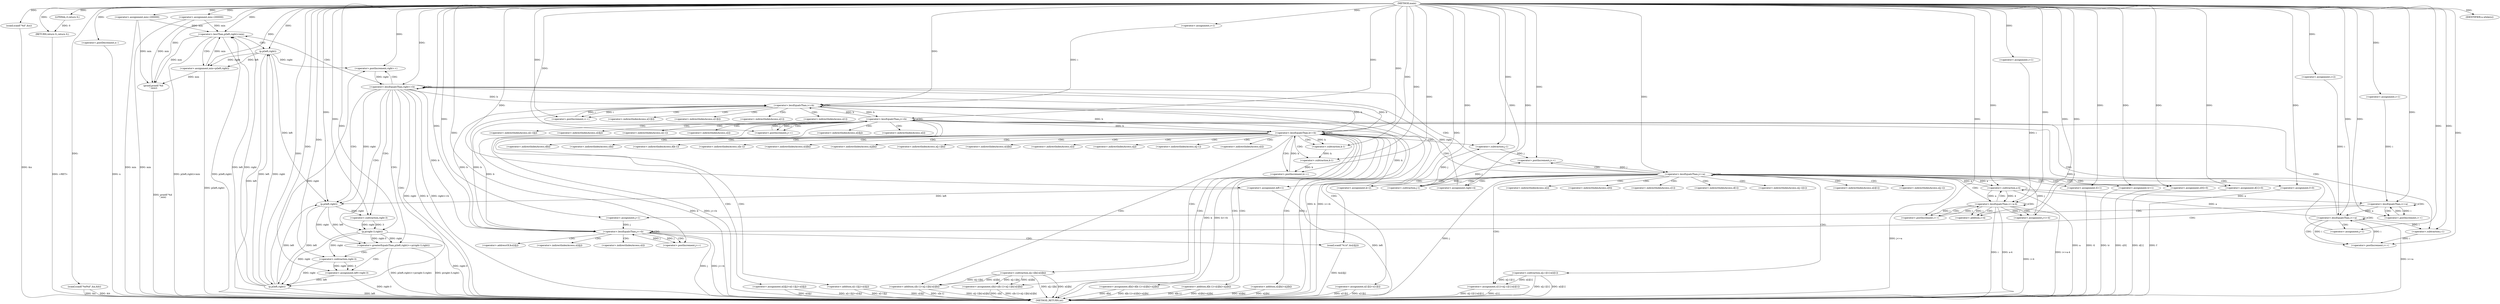 digraph "main" {  
"1000172" [label = "(METHOD,main)" ]
"1000452" [label = "(METHOD_RETURN,int)" ]
"1000178" [label = "(<operator>.assignment,min=200000)" ]
"1000194" [label = "(scanf,scanf(\"%d\",&n))" ]
"1000450" [label = "(RETURN,return 0;,return 0;)" ]
"1000199" [label = "(IDENTIFIER,n,while(n))" ]
"1000451" [label = "(LITERAL,0,return 0;)" ]
"1000201" [label = "(scanf,scanf(\"%d%d\",&a,&b))" ]
"1000442" [label = "(<operator>.postDecrement,n--)" ]
"1000444" [label = "(printf,printf(\"%d\n\",min))" ]
"1000447" [label = "(<operator>.assignment,min=200000)" ]
"1000208" [label = "(<operator>.assignment,i=1)" ]
"1000211" [label = "(<operator>.lessEqualsThan,i<=a)" ]
"1000214" [label = "(<operator>.postIncrement,i++)" ]
"1000234" [label = "(<operator>.assignment,i=1)" ]
"1000237" [label = "(<operator>.lessEqualsThan,i<=b)" ]
"1000240" [label = "(<operator>.postIncrement,i++)" ]
"1000242" [label = "(<operator>.assignment,x[1][i]=s[1][i])" ]
"1000254" [label = "(<operator>.assignment,i=2)" ]
"1000257" [label = "(<operator>.lessEqualsThan,i<=a)" ]
"1000260" [label = "(<operator>.postIncrement,i++)" ]
"1000291" [label = "(<operator>.assignment,i=1)" ]
"1000294" [label = "(<operator>.lessEqualsThan,i<=a-4)" ]
"1000299" [label = "(<operator>.postIncrement,i++)" ]
"1000217" [label = "(<operator>.assignment,j=1)" ]
"1000220" [label = "(<operator>.lessEqualsThan,j<=b)" ]
"1000223" [label = "(<operator>.postIncrement,j++)" ]
"1000225" [label = "(scanf,scanf(\"%1d\",&s[i][j]))" ]
"1000263" [label = "(<operator>.assignment,j=1)" ]
"1000266" [label = "(<operator>.lessEqualsThan,j<=b)" ]
"1000269" [label = "(<operator>.postIncrement,j++)" ]
"1000271" [label = "(<operator>.assignment,x[i][j]=x[i-1][j]+s[i][j])" ]
"1000302" [label = "(<operator>.assignment,j=i+4)" ]
"1000307" [label = "(<operator>.lessEqualsThan,j<=a)" ]
"1000310" [label = "(<operator>.postIncrement,j++)" ]
"1000296" [label = "(<operator>.subtraction,a-4)" ]
"1000313" [label = "(<operator>.assignment,f=0)" ]
"1000316" [label = "(<operator>.assignment,left=1)" ]
"1000319" [label = "(<operator>.assignment,right=4)" ]
"1000322" [label = "(<operator>.assignment,tl=1)" ]
"1000325" [label = "(<operator>.assignment,tr=1)" ]
"1000328" [label = "(<operator>.assignment,c[0]=0)" ]
"1000333" [label = "(<operator>.assignment,c[1]=x[j-1][1]-x[i][1])" ]
"1000350" [label = "(<operator>.assignment,d[1]=0)" ]
"1000277" [label = "(<operator>.addition,x[i-1][j]+s[i][j])" ]
"1000304" [label = "(<operator>.addition,i+4)" ]
"1000356" [label = "(<operator>.assignment,k=2)" ]
"1000359" [label = "(<operator>.lessEqualsThan,k<=b)" ]
"1000362" [label = "(<operator>.postIncrement,k++)" ]
"1000410" [label = "(<operator>.lessEqualsThan,right<=b)" ]
"1000337" [label = "(<operator>.subtraction,x[j-1][1]-x[i][1])" ]
"1000365" [label = "(<operator>.assignment,d[k]=d[k-1]+s[i][k]+s[j][k])" ]
"1000386" [label = "(<operator>.assignment,c[k]=c[k-1]+x[j-1][k]-x[i][k])" ]
"1000440" [label = "(<operator>.postIncrement,right++)" ]
"1000415" [label = "(<operator>.greaterEqualsThan,p(left,right)>=p(right-3,right))" ]
"1000424" [label = "(<operator>.assignment,left=right-3)" ]
"1000430" [label = "(<operator>.lessThan,p(left,right)<min)" ]
"1000435" [label = "(<operator>.assignment,min=p(left,right))" ]
"1000281" [label = "(<operator>.subtraction,i-1)" ]
"1000369" [label = "(<operator>.addition,d[k-1]+s[i][k]+s[j][k])" ]
"1000390" [label = "(<operator>.addition,c[k-1]+x[j-1][k]-x[i][k])" ]
"1000341" [label = "(<operator>.subtraction,j-1)" ]
"1000375" [label = "(<operator>.addition,s[i][k]+s[j][k])" ]
"1000396" [label = "(<operator>.subtraction,x[j-1][k]-x[i][k])" ]
"1000416" [label = "(p,p(left,right))" ]
"1000419" [label = "(p,p(right-3,right))" ]
"1000426" [label = "(<operator>.subtraction,right-3)" ]
"1000431" [label = "(p,p(left,right))" ]
"1000437" [label = "(p,p(left,right))" ]
"1000372" [label = "(<operator>.subtraction,k-1)" ]
"1000393" [label = "(<operator>.subtraction,k-1)" ]
"1000420" [label = "(<operator>.subtraction,right-3)" ]
"1000400" [label = "(<operator>.subtraction,j-1)" ]
"1000243" [label = "(<operator>.indirectIndexAccess,x[1][i])" ]
"1000248" [label = "(<operator>.indirectIndexAccess,s[1][i])" ]
"1000227" [label = "(<operator>.addressOf,&s[i][j])" ]
"1000244" [label = "(<operator>.indirectIndexAccess,x[1])" ]
"1000249" [label = "(<operator>.indirectIndexAccess,s[1])" ]
"1000272" [label = "(<operator>.indirectIndexAccess,x[i][j])" ]
"1000228" [label = "(<operator>.indirectIndexAccess,s[i][j])" ]
"1000273" [label = "(<operator>.indirectIndexAccess,x[i])" ]
"1000278" [label = "(<operator>.indirectIndexAccess,x[i-1][j])" ]
"1000285" [label = "(<operator>.indirectIndexAccess,s[i][j])" ]
"1000329" [label = "(<operator>.indirectIndexAccess,c[0])" ]
"1000334" [label = "(<operator>.indirectIndexAccess,c[1])" ]
"1000351" [label = "(<operator>.indirectIndexAccess,d[1])" ]
"1000229" [label = "(<operator>.indirectIndexAccess,s[i])" ]
"1000279" [label = "(<operator>.indirectIndexAccess,x[i-1])" ]
"1000286" [label = "(<operator>.indirectIndexAccess,s[i])" ]
"1000338" [label = "(<operator>.indirectIndexAccess,x[j-1][1])" ]
"1000345" [label = "(<operator>.indirectIndexAccess,x[i][1])" ]
"1000339" [label = "(<operator>.indirectIndexAccess,x[j-1])" ]
"1000346" [label = "(<operator>.indirectIndexAccess,x[i])" ]
"1000366" [label = "(<operator>.indirectIndexAccess,d[k])" ]
"1000387" [label = "(<operator>.indirectIndexAccess,c[k])" ]
"1000370" [label = "(<operator>.indirectIndexAccess,d[k-1])" ]
"1000391" [label = "(<operator>.indirectIndexAccess,c[k-1])" ]
"1000376" [label = "(<operator>.indirectIndexAccess,s[i][k])" ]
"1000381" [label = "(<operator>.indirectIndexAccess,s[j][k])" ]
"1000397" [label = "(<operator>.indirectIndexAccess,x[j-1][k])" ]
"1000404" [label = "(<operator>.indirectIndexAccess,x[i][k])" ]
"1000377" [label = "(<operator>.indirectIndexAccess,s[i])" ]
"1000382" [label = "(<operator>.indirectIndexAccess,s[j])" ]
"1000398" [label = "(<operator>.indirectIndexAccess,x[j-1])" ]
"1000405" [label = "(<operator>.indirectIndexAccess,x[i])" ]
  "1000178" -> "1000452"  [ label = "DDG: min"] 
  "1000194" -> "1000452"  [ label = "DDG: &n"] 
  "1000201" -> "1000452"  [ label = "DDG: &a"] 
  "1000201" -> "1000452"  [ label = "DDG: &b"] 
  "1000237" -> "1000452"  [ label = "DDG: b"] 
  "1000237" -> "1000452"  [ label = "DDG: i<=b"] 
  "1000257" -> "1000452"  [ label = "DDG: i<=a"] 
  "1000294" -> "1000452"  [ label = "DDG: i"] 
  "1000296" -> "1000452"  [ label = "DDG: a"] 
  "1000294" -> "1000452"  [ label = "DDG: a-4"] 
  "1000294" -> "1000452"  [ label = "DDG: i<=a-4"] 
  "1000442" -> "1000452"  [ label = "DDG: n"] 
  "1000444" -> "1000452"  [ label = "DDG: printf(\"%d\n\",min)"] 
  "1000447" -> "1000452"  [ label = "DDG: min"] 
  "1000302" -> "1000452"  [ label = "DDG: i+4"] 
  "1000307" -> "1000452"  [ label = "DDG: j"] 
  "1000307" -> "1000452"  [ label = "DDG: j<=a"] 
  "1000313" -> "1000452"  [ label = "DDG: f"] 
  "1000316" -> "1000452"  [ label = "DDG: left"] 
  "1000322" -> "1000452"  [ label = "DDG: tl"] 
  "1000325" -> "1000452"  [ label = "DDG: tr"] 
  "1000328" -> "1000452"  [ label = "DDG: c[0]"] 
  "1000333" -> "1000452"  [ label = "DDG: c[1]"] 
  "1000337" -> "1000452"  [ label = "DDG: x[j-1][1]"] 
  "1000337" -> "1000452"  [ label = "DDG: x[i][1]"] 
  "1000333" -> "1000452"  [ label = "DDG: x[j-1][1]-x[i][1]"] 
  "1000350" -> "1000452"  [ label = "DDG: d[1]"] 
  "1000359" -> "1000452"  [ label = "DDG: k"] 
  "1000359" -> "1000452"  [ label = "DDG: k<=b"] 
  "1000410" -> "1000452"  [ label = "DDG: right"] 
  "1000410" -> "1000452"  [ label = "DDG: b"] 
  "1000410" -> "1000452"  [ label = "DDG: right<=b"] 
  "1000419" -> "1000452"  [ label = "DDG: right-3"] 
  "1000415" -> "1000452"  [ label = "DDG: p(right-3,right)"] 
  "1000415" -> "1000452"  [ label = "DDG: p(left,right)>=p(right-3,right)"] 
  "1000424" -> "1000452"  [ label = "DDG: right-3"] 
  "1000431" -> "1000452"  [ label = "DDG: left"] 
  "1000430" -> "1000452"  [ label = "DDG: p(left,right)"] 
  "1000430" -> "1000452"  [ label = "DDG: p(left,right)<min"] 
  "1000437" -> "1000452"  [ label = "DDG: left"] 
  "1000435" -> "1000452"  [ label = "DDG: p(left,right)"] 
  "1000365" -> "1000452"  [ label = "DDG: d[k]"] 
  "1000369" -> "1000452"  [ label = "DDG: d[k-1]"] 
  "1000375" -> "1000452"  [ label = "DDG: s[i][k]"] 
  "1000375" -> "1000452"  [ label = "DDG: s[j][k]"] 
  "1000369" -> "1000452"  [ label = "DDG: s[i][k]+s[j][k]"] 
  "1000365" -> "1000452"  [ label = "DDG: d[k-1]+s[i][k]+s[j][k]"] 
  "1000386" -> "1000452"  [ label = "DDG: c[k]"] 
  "1000390" -> "1000452"  [ label = "DDG: c[k-1]"] 
  "1000396" -> "1000452"  [ label = "DDG: x[j-1][k]"] 
  "1000396" -> "1000452"  [ label = "DDG: x[i][k]"] 
  "1000390" -> "1000452"  [ label = "DDG: x[j-1][k]-x[i][k]"] 
  "1000386" -> "1000452"  [ label = "DDG: c[k-1]+x[j-1][k]-x[i][k]"] 
  "1000266" -> "1000452"  [ label = "DDG: j"] 
  "1000266" -> "1000452"  [ label = "DDG: b"] 
  "1000266" -> "1000452"  [ label = "DDG: j<=b"] 
  "1000271" -> "1000452"  [ label = "DDG: x[i][j]"] 
  "1000277" -> "1000452"  [ label = "DDG: x[i-1][j]"] 
  "1000277" -> "1000452"  [ label = "DDG: s[i][j]"] 
  "1000271" -> "1000452"  [ label = "DDG: x[i-1][j]+s[i][j]"] 
  "1000242" -> "1000452"  [ label = "DDG: x[1][i]"] 
  "1000242" -> "1000452"  [ label = "DDG: s[1][i]"] 
  "1000220" -> "1000452"  [ label = "DDG: j"] 
  "1000220" -> "1000452"  [ label = "DDG: j<=b"] 
  "1000225" -> "1000452"  [ label = "DDG: &s[i][j]"] 
  "1000450" -> "1000452"  [ label = "DDG: <RET>"] 
  "1000172" -> "1000178"  [ label = "DDG: "] 
  "1000172" -> "1000194"  [ label = "DDG: "] 
  "1000451" -> "1000450"  [ label = "DDG: 0"] 
  "1000172" -> "1000450"  [ label = "DDG: "] 
  "1000172" -> "1000199"  [ label = "DDG: "] 
  "1000172" -> "1000451"  [ label = "DDG: "] 
  "1000172" -> "1000201"  [ label = "DDG: "] 
  "1000172" -> "1000447"  [ label = "DDG: "] 
  "1000172" -> "1000208"  [ label = "DDG: "] 
  "1000172" -> "1000234"  [ label = "DDG: "] 
  "1000172" -> "1000254"  [ label = "DDG: "] 
  "1000172" -> "1000291"  [ label = "DDG: "] 
  "1000172" -> "1000442"  [ label = "DDG: "] 
  "1000172" -> "1000444"  [ label = "DDG: "] 
  "1000178" -> "1000444"  [ label = "DDG: min"] 
  "1000447" -> "1000444"  [ label = "DDG: min"] 
  "1000430" -> "1000444"  [ label = "DDG: min"] 
  "1000435" -> "1000444"  [ label = "DDG: min"] 
  "1000208" -> "1000211"  [ label = "DDG: i"] 
  "1000214" -> "1000211"  [ label = "DDG: i"] 
  "1000172" -> "1000211"  [ label = "DDG: "] 
  "1000296" -> "1000211"  [ label = "DDG: a"] 
  "1000211" -> "1000214"  [ label = "DDG: i"] 
  "1000172" -> "1000214"  [ label = "DDG: "] 
  "1000172" -> "1000217"  [ label = "DDG: "] 
  "1000172" -> "1000225"  [ label = "DDG: "] 
  "1000234" -> "1000237"  [ label = "DDG: i"] 
  "1000240" -> "1000237"  [ label = "DDG: i"] 
  "1000172" -> "1000237"  [ label = "DDG: "] 
  "1000410" -> "1000237"  [ label = "DDG: b"] 
  "1000266" -> "1000237"  [ label = "DDG: b"] 
  "1000220" -> "1000237"  [ label = "DDG: b"] 
  "1000237" -> "1000240"  [ label = "DDG: i"] 
  "1000172" -> "1000240"  [ label = "DDG: "] 
  "1000254" -> "1000257"  [ label = "DDG: i"] 
  "1000260" -> "1000257"  [ label = "DDG: i"] 
  "1000172" -> "1000257"  [ label = "DDG: "] 
  "1000211" -> "1000257"  [ label = "DDG: a"] 
  "1000257" -> "1000260"  [ label = "DDG: i"] 
  "1000281" -> "1000260"  [ label = "DDG: i"] 
  "1000172" -> "1000260"  [ label = "DDG: "] 
  "1000172" -> "1000263"  [ label = "DDG: "] 
  "1000291" -> "1000294"  [ label = "DDG: i"] 
  "1000299" -> "1000294"  [ label = "DDG: i"] 
  "1000172" -> "1000294"  [ label = "DDG: "] 
  "1000296" -> "1000294"  [ label = "DDG: a"] 
  "1000296" -> "1000294"  [ label = "DDG: 4"] 
  "1000172" -> "1000299"  [ label = "DDG: "] 
  "1000294" -> "1000299"  [ label = "DDG: i"] 
  "1000294" -> "1000302"  [ label = "DDG: i"] 
  "1000172" -> "1000302"  [ label = "DDG: "] 
  "1000217" -> "1000220"  [ label = "DDG: j"] 
  "1000223" -> "1000220"  [ label = "DDG: j"] 
  "1000172" -> "1000220"  [ label = "DDG: "] 
  "1000237" -> "1000220"  [ label = "DDG: b"] 
  "1000410" -> "1000220"  [ label = "DDG: b"] 
  "1000266" -> "1000220"  [ label = "DDG: b"] 
  "1000220" -> "1000223"  [ label = "DDG: j"] 
  "1000172" -> "1000223"  [ label = "DDG: "] 
  "1000263" -> "1000266"  [ label = "DDG: j"] 
  "1000269" -> "1000266"  [ label = "DDG: j"] 
  "1000172" -> "1000266"  [ label = "DDG: "] 
  "1000237" -> "1000266"  [ label = "DDG: b"] 
  "1000266" -> "1000269"  [ label = "DDG: j"] 
  "1000172" -> "1000269"  [ label = "DDG: "] 
  "1000257" -> "1000296"  [ label = "DDG: a"] 
  "1000307" -> "1000296"  [ label = "DDG: a"] 
  "1000172" -> "1000296"  [ label = "DDG: "] 
  "1000302" -> "1000307"  [ label = "DDG: j"] 
  "1000310" -> "1000307"  [ label = "DDG: j"] 
  "1000172" -> "1000307"  [ label = "DDG: "] 
  "1000296" -> "1000307"  [ label = "DDG: a"] 
  "1000341" -> "1000310"  [ label = "DDG: j"] 
  "1000400" -> "1000310"  [ label = "DDG: j"] 
  "1000172" -> "1000310"  [ label = "DDG: "] 
  "1000172" -> "1000313"  [ label = "DDG: "] 
  "1000172" -> "1000316"  [ label = "DDG: "] 
  "1000172" -> "1000319"  [ label = "DDG: "] 
  "1000172" -> "1000322"  [ label = "DDG: "] 
  "1000172" -> "1000325"  [ label = "DDG: "] 
  "1000172" -> "1000328"  [ label = "DDG: "] 
  "1000337" -> "1000333"  [ label = "DDG: x[i][1]"] 
  "1000337" -> "1000333"  [ label = "DDG: x[j-1][1]"] 
  "1000172" -> "1000350"  [ label = "DDG: "] 
  "1000294" -> "1000304"  [ label = "DDG: i"] 
  "1000172" -> "1000304"  [ label = "DDG: "] 
  "1000172" -> "1000356"  [ label = "DDG: "] 
  "1000356" -> "1000359"  [ label = "DDG: k"] 
  "1000362" -> "1000359"  [ label = "DDG: k"] 
  "1000172" -> "1000359"  [ label = "DDG: "] 
  "1000237" -> "1000359"  [ label = "DDG: b"] 
  "1000410" -> "1000359"  [ label = "DDG: b"] 
  "1000266" -> "1000359"  [ label = "DDG: b"] 
  "1000393" -> "1000362"  [ label = "DDG: k"] 
  "1000172" -> "1000362"  [ label = "DDG: "] 
  "1000396" -> "1000386"  [ label = "DDG: x[j-1][k]"] 
  "1000396" -> "1000386"  [ label = "DDG: x[i][k]"] 
  "1000319" -> "1000410"  [ label = "DDG: right"] 
  "1000440" -> "1000410"  [ label = "DDG: right"] 
  "1000172" -> "1000410"  [ label = "DDG: "] 
  "1000359" -> "1000410"  [ label = "DDG: b"] 
  "1000426" -> "1000424"  [ label = "DDG: 3"] 
  "1000426" -> "1000424"  [ label = "DDG: right"] 
  "1000437" -> "1000435"  [ label = "DDG: right"] 
  "1000437" -> "1000435"  [ label = "DDG: left"] 
  "1000431" -> "1000440"  [ label = "DDG: right"] 
  "1000437" -> "1000440"  [ label = "DDG: right"] 
  "1000172" -> "1000440"  [ label = "DDG: "] 
  "1000257" -> "1000281"  [ label = "DDG: i"] 
  "1000172" -> "1000281"  [ label = "DDG: "] 
  "1000396" -> "1000390"  [ label = "DDG: x[j-1][k]"] 
  "1000396" -> "1000390"  [ label = "DDG: x[i][k]"] 
  "1000416" -> "1000415"  [ label = "DDG: right"] 
  "1000416" -> "1000415"  [ label = "DDG: left"] 
  "1000419" -> "1000415"  [ label = "DDG: right"] 
  "1000419" -> "1000415"  [ label = "DDG: right-3"] 
  "1000172" -> "1000424"  [ label = "DDG: "] 
  "1000431" -> "1000430"  [ label = "DDG: left"] 
  "1000431" -> "1000430"  [ label = "DDG: right"] 
  "1000178" -> "1000430"  [ label = "DDG: min"] 
  "1000447" -> "1000430"  [ label = "DDG: min"] 
  "1000435" -> "1000430"  [ label = "DDG: min"] 
  "1000172" -> "1000430"  [ label = "DDG: "] 
  "1000172" -> "1000435"  [ label = "DDG: "] 
  "1000307" -> "1000341"  [ label = "DDG: j"] 
  "1000172" -> "1000341"  [ label = "DDG: "] 
  "1000316" -> "1000416"  [ label = "DDG: left"] 
  "1000431" -> "1000416"  [ label = "DDG: left"] 
  "1000437" -> "1000416"  [ label = "DDG: left"] 
  "1000172" -> "1000416"  [ label = "DDG: "] 
  "1000410" -> "1000416"  [ label = "DDG: right"] 
  "1000420" -> "1000419"  [ label = "DDG: 3"] 
  "1000420" -> "1000419"  [ label = "DDG: right"] 
  "1000172" -> "1000419"  [ label = "DDG: "] 
  "1000419" -> "1000426"  [ label = "DDG: right"] 
  "1000172" -> "1000426"  [ label = "DDG: "] 
  "1000416" -> "1000431"  [ label = "DDG: left"] 
  "1000424" -> "1000431"  [ label = "DDG: left"] 
  "1000172" -> "1000431"  [ label = "DDG: "] 
  "1000419" -> "1000431"  [ label = "DDG: right"] 
  "1000426" -> "1000431"  [ label = "DDG: right"] 
  "1000431" -> "1000437"  [ label = "DDG: left"] 
  "1000172" -> "1000437"  [ label = "DDG: "] 
  "1000431" -> "1000437"  [ label = "DDG: right"] 
  "1000359" -> "1000372"  [ label = "DDG: k"] 
  "1000172" -> "1000372"  [ label = "DDG: "] 
  "1000372" -> "1000393"  [ label = "DDG: k"] 
  "1000172" -> "1000393"  [ label = "DDG: "] 
  "1000416" -> "1000420"  [ label = "DDG: right"] 
  "1000172" -> "1000420"  [ label = "DDG: "] 
  "1000341" -> "1000400"  [ label = "DDG: j"] 
  "1000172" -> "1000400"  [ label = "DDG: "] 
  "1000211" -> "1000220"  [ label = "CDG: "] 
  "1000211" -> "1000214"  [ label = "CDG: "] 
  "1000211" -> "1000211"  [ label = "CDG: "] 
  "1000211" -> "1000217"  [ label = "CDG: "] 
  "1000237" -> "1000244"  [ label = "CDG: "] 
  "1000237" -> "1000242"  [ label = "CDG: "] 
  "1000237" -> "1000248"  [ label = "CDG: "] 
  "1000237" -> "1000240"  [ label = "CDG: "] 
  "1000237" -> "1000249"  [ label = "CDG: "] 
  "1000237" -> "1000243"  [ label = "CDG: "] 
  "1000237" -> "1000237"  [ label = "CDG: "] 
  "1000257" -> "1000260"  [ label = "CDG: "] 
  "1000257" -> "1000263"  [ label = "CDG: "] 
  "1000257" -> "1000257"  [ label = "CDG: "] 
  "1000257" -> "1000266"  [ label = "CDG: "] 
  "1000294" -> "1000294"  [ label = "CDG: "] 
  "1000294" -> "1000302"  [ label = "CDG: "] 
  "1000294" -> "1000307"  [ label = "CDG: "] 
  "1000294" -> "1000299"  [ label = "CDG: "] 
  "1000294" -> "1000304"  [ label = "CDG: "] 
  "1000294" -> "1000296"  [ label = "CDG: "] 
  "1000220" -> "1000220"  [ label = "CDG: "] 
  "1000220" -> "1000225"  [ label = "CDG: "] 
  "1000220" -> "1000227"  [ label = "CDG: "] 
  "1000220" -> "1000229"  [ label = "CDG: "] 
  "1000220" -> "1000223"  [ label = "CDG: "] 
  "1000220" -> "1000228"  [ label = "CDG: "] 
  "1000266" -> "1000281"  [ label = "CDG: "] 
  "1000266" -> "1000269"  [ label = "CDG: "] 
  "1000266" -> "1000286"  [ label = "CDG: "] 
  "1000266" -> "1000272"  [ label = "CDG: "] 
  "1000266" -> "1000271"  [ label = "CDG: "] 
  "1000266" -> "1000285"  [ label = "CDG: "] 
  "1000266" -> "1000277"  [ label = "CDG: "] 
  "1000266" -> "1000273"  [ label = "CDG: "] 
  "1000266" -> "1000279"  [ label = "CDG: "] 
  "1000266" -> "1000266"  [ label = "CDG: "] 
  "1000266" -> "1000278"  [ label = "CDG: "] 
  "1000307" -> "1000310"  [ label = "CDG: "] 
  "1000307" -> "1000316"  [ label = "CDG: "] 
  "1000307" -> "1000410"  [ label = "CDG: "] 
  "1000307" -> "1000334"  [ label = "CDG: "] 
  "1000307" -> "1000350"  [ label = "CDG: "] 
  "1000307" -> "1000307"  [ label = "CDG: "] 
  "1000307" -> "1000356"  [ label = "CDG: "] 
  "1000307" -> "1000319"  [ label = "CDG: "] 
  "1000307" -> "1000346"  [ label = "CDG: "] 
  "1000307" -> "1000325"  [ label = "CDG: "] 
  "1000307" -> "1000337"  [ label = "CDG: "] 
  "1000307" -> "1000345"  [ label = "CDG: "] 
  "1000307" -> "1000313"  [ label = "CDG: "] 
  "1000307" -> "1000338"  [ label = "CDG: "] 
  "1000307" -> "1000329"  [ label = "CDG: "] 
  "1000307" -> "1000339"  [ label = "CDG: "] 
  "1000307" -> "1000341"  [ label = "CDG: "] 
  "1000307" -> "1000333"  [ label = "CDG: "] 
  "1000307" -> "1000359"  [ label = "CDG: "] 
  "1000307" -> "1000328"  [ label = "CDG: "] 
  "1000307" -> "1000351"  [ label = "CDG: "] 
  "1000307" -> "1000322"  [ label = "CDG: "] 
  "1000359" -> "1000362"  [ label = "CDG: "] 
  "1000359" -> "1000387"  [ label = "CDG: "] 
  "1000359" -> "1000396"  [ label = "CDG: "] 
  "1000359" -> "1000370"  [ label = "CDG: "] 
  "1000359" -> "1000404"  [ label = "CDG: "] 
  "1000359" -> "1000398"  [ label = "CDG: "] 
  "1000359" -> "1000382"  [ label = "CDG: "] 
  "1000359" -> "1000376"  [ label = "CDG: "] 
  "1000359" -> "1000391"  [ label = "CDG: "] 
  "1000359" -> "1000400"  [ label = "CDG: "] 
  "1000359" -> "1000377"  [ label = "CDG: "] 
  "1000359" -> "1000393"  [ label = "CDG: "] 
  "1000359" -> "1000372"  [ label = "CDG: "] 
  "1000359" -> "1000381"  [ label = "CDG: "] 
  "1000359" -> "1000369"  [ label = "CDG: "] 
  "1000359" -> "1000405"  [ label = "CDG: "] 
  "1000359" -> "1000375"  [ label = "CDG: "] 
  "1000359" -> "1000386"  [ label = "CDG: "] 
  "1000359" -> "1000397"  [ label = "CDG: "] 
  "1000359" -> "1000359"  [ label = "CDG: "] 
  "1000359" -> "1000365"  [ label = "CDG: "] 
  "1000359" -> "1000366"  [ label = "CDG: "] 
  "1000359" -> "1000390"  [ label = "CDG: "] 
  "1000410" -> "1000430"  [ label = "CDG: "] 
  "1000410" -> "1000410"  [ label = "CDG: "] 
  "1000410" -> "1000419"  [ label = "CDG: "] 
  "1000410" -> "1000415"  [ label = "CDG: "] 
  "1000410" -> "1000431"  [ label = "CDG: "] 
  "1000410" -> "1000420"  [ label = "CDG: "] 
  "1000410" -> "1000440"  [ label = "CDG: "] 
  "1000410" -> "1000416"  [ label = "CDG: "] 
  "1000415" -> "1000426"  [ label = "CDG: "] 
  "1000415" -> "1000424"  [ label = "CDG: "] 
  "1000430" -> "1000435"  [ label = "CDG: "] 
  "1000430" -> "1000437"  [ label = "CDG: "] 
}
